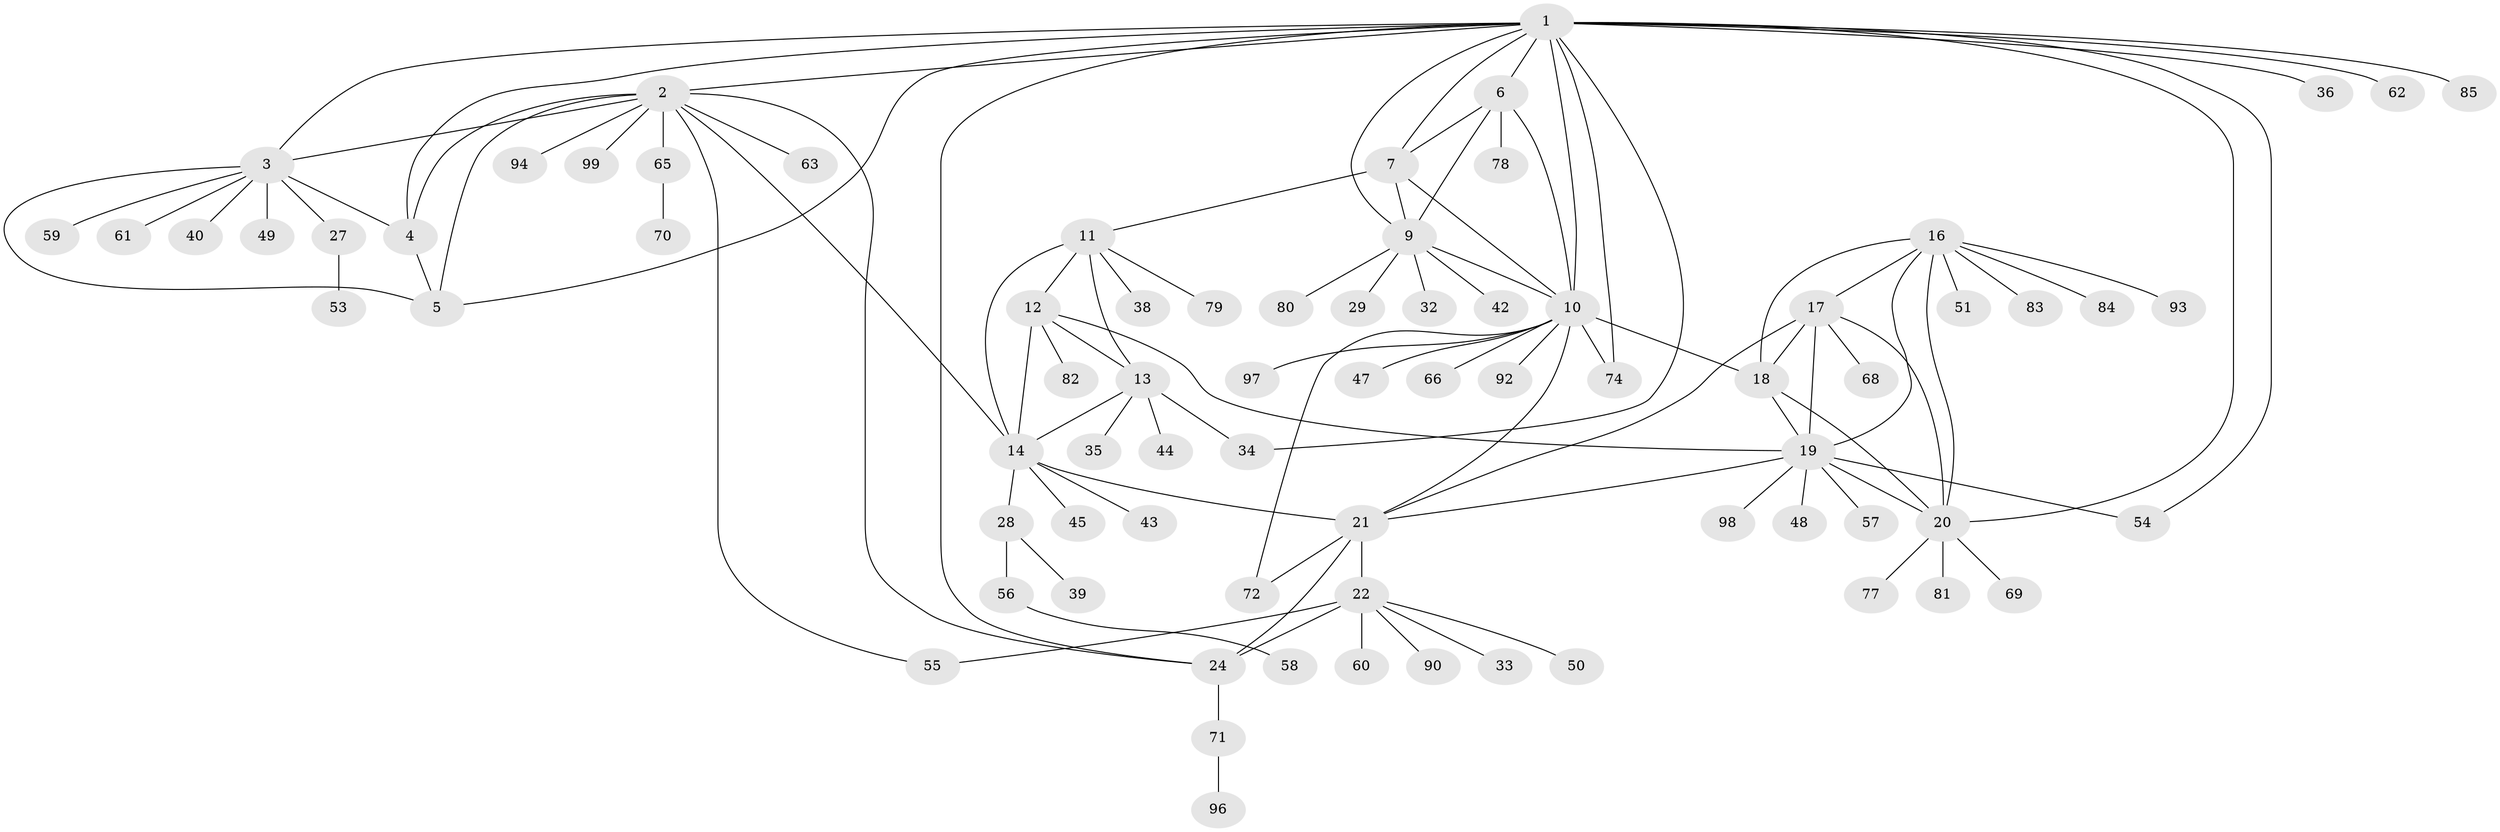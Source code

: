 // original degree distribution, {11: 0.02, 12: 0.01, 10: 0.01, 4: 0.02, 5: 0.05, 7: 0.04, 9: 0.04, 13: 0.01, 8: 0.02, 6: 0.04, 1: 0.59, 2: 0.14, 3: 0.01}
// Generated by graph-tools (version 1.1) at 2025/42/03/06/25 10:42:12]
// undirected, 77 vertices, 111 edges
graph export_dot {
graph [start="1"]
  node [color=gray90,style=filled];
  1 [super="+8"];
  2 [super="+76"];
  3 [super="+88"];
  4;
  5 [super="+86"];
  6;
  7;
  9 [super="+64"];
  10 [super="+41"];
  11 [super="+52"];
  12 [super="+67"];
  13 [super="+100"];
  14 [super="+15"];
  16 [super="+89"];
  17 [super="+95"];
  18;
  19 [super="+46"];
  20 [super="+26"];
  21 [super="+37"];
  22 [super="+23"];
  24 [super="+25"];
  27;
  28 [super="+31"];
  29 [super="+30"];
  32;
  33;
  34 [super="+91"];
  35;
  36;
  38;
  39;
  40;
  42;
  43;
  44;
  45;
  47;
  48 [super="+75"];
  49;
  50;
  51;
  53;
  54;
  55;
  56;
  57;
  58 [super="+73"];
  59;
  60;
  61;
  62;
  63;
  65 [super="+87"];
  66;
  68;
  69;
  70;
  71;
  72;
  74;
  77;
  78;
  79;
  80;
  81;
  82;
  83;
  84;
  85;
  90;
  92;
  93;
  94;
  96;
  97;
  98;
  99;
  1 -- 2;
  1 -- 3;
  1 -- 4;
  1 -- 5;
  1 -- 20;
  1 -- 36;
  1 -- 54;
  1 -- 74;
  1 -- 85;
  1 -- 34;
  1 -- 6;
  1 -- 7;
  1 -- 24;
  1 -- 9;
  1 -- 10;
  1 -- 62;
  2 -- 3;
  2 -- 4;
  2 -- 5;
  2 -- 14;
  2 -- 55;
  2 -- 63;
  2 -- 65;
  2 -- 94;
  2 -- 99;
  2 -- 24;
  3 -- 4;
  3 -- 5;
  3 -- 27;
  3 -- 40;
  3 -- 49;
  3 -- 59;
  3 -- 61;
  4 -- 5;
  6 -- 7;
  6 -- 9;
  6 -- 10;
  6 -- 78;
  7 -- 9;
  7 -- 10;
  7 -- 11;
  9 -- 10;
  9 -- 29;
  9 -- 32;
  9 -- 42;
  9 -- 80;
  10 -- 18;
  10 -- 47;
  10 -- 66;
  10 -- 72;
  10 -- 74;
  10 -- 92;
  10 -- 97;
  10 -- 21;
  11 -- 12;
  11 -- 13;
  11 -- 14 [weight=2];
  11 -- 38;
  11 -- 79;
  12 -- 13;
  12 -- 14 [weight=2];
  12 -- 19;
  12 -- 82;
  13 -- 14 [weight=2];
  13 -- 34;
  13 -- 35;
  13 -- 44;
  14 -- 43;
  14 -- 45;
  14 -- 28;
  14 -- 21;
  16 -- 17;
  16 -- 18;
  16 -- 19;
  16 -- 20;
  16 -- 51;
  16 -- 83;
  16 -- 84;
  16 -- 93;
  17 -- 18;
  17 -- 19;
  17 -- 20;
  17 -- 68;
  17 -- 21;
  18 -- 19;
  18 -- 20;
  19 -- 20;
  19 -- 21;
  19 -- 48;
  19 -- 54;
  19 -- 57;
  19 -- 98;
  20 -- 69;
  20 -- 77;
  20 -- 81;
  21 -- 22 [weight=2];
  21 -- 24 [weight=2];
  21 -- 72;
  22 -- 24 [weight=4];
  22 -- 33;
  22 -- 50;
  22 -- 60;
  22 -- 55;
  22 -- 90;
  24 -- 71;
  27 -- 53;
  28 -- 39;
  28 -- 56;
  56 -- 58;
  65 -- 70;
  71 -- 96;
}
